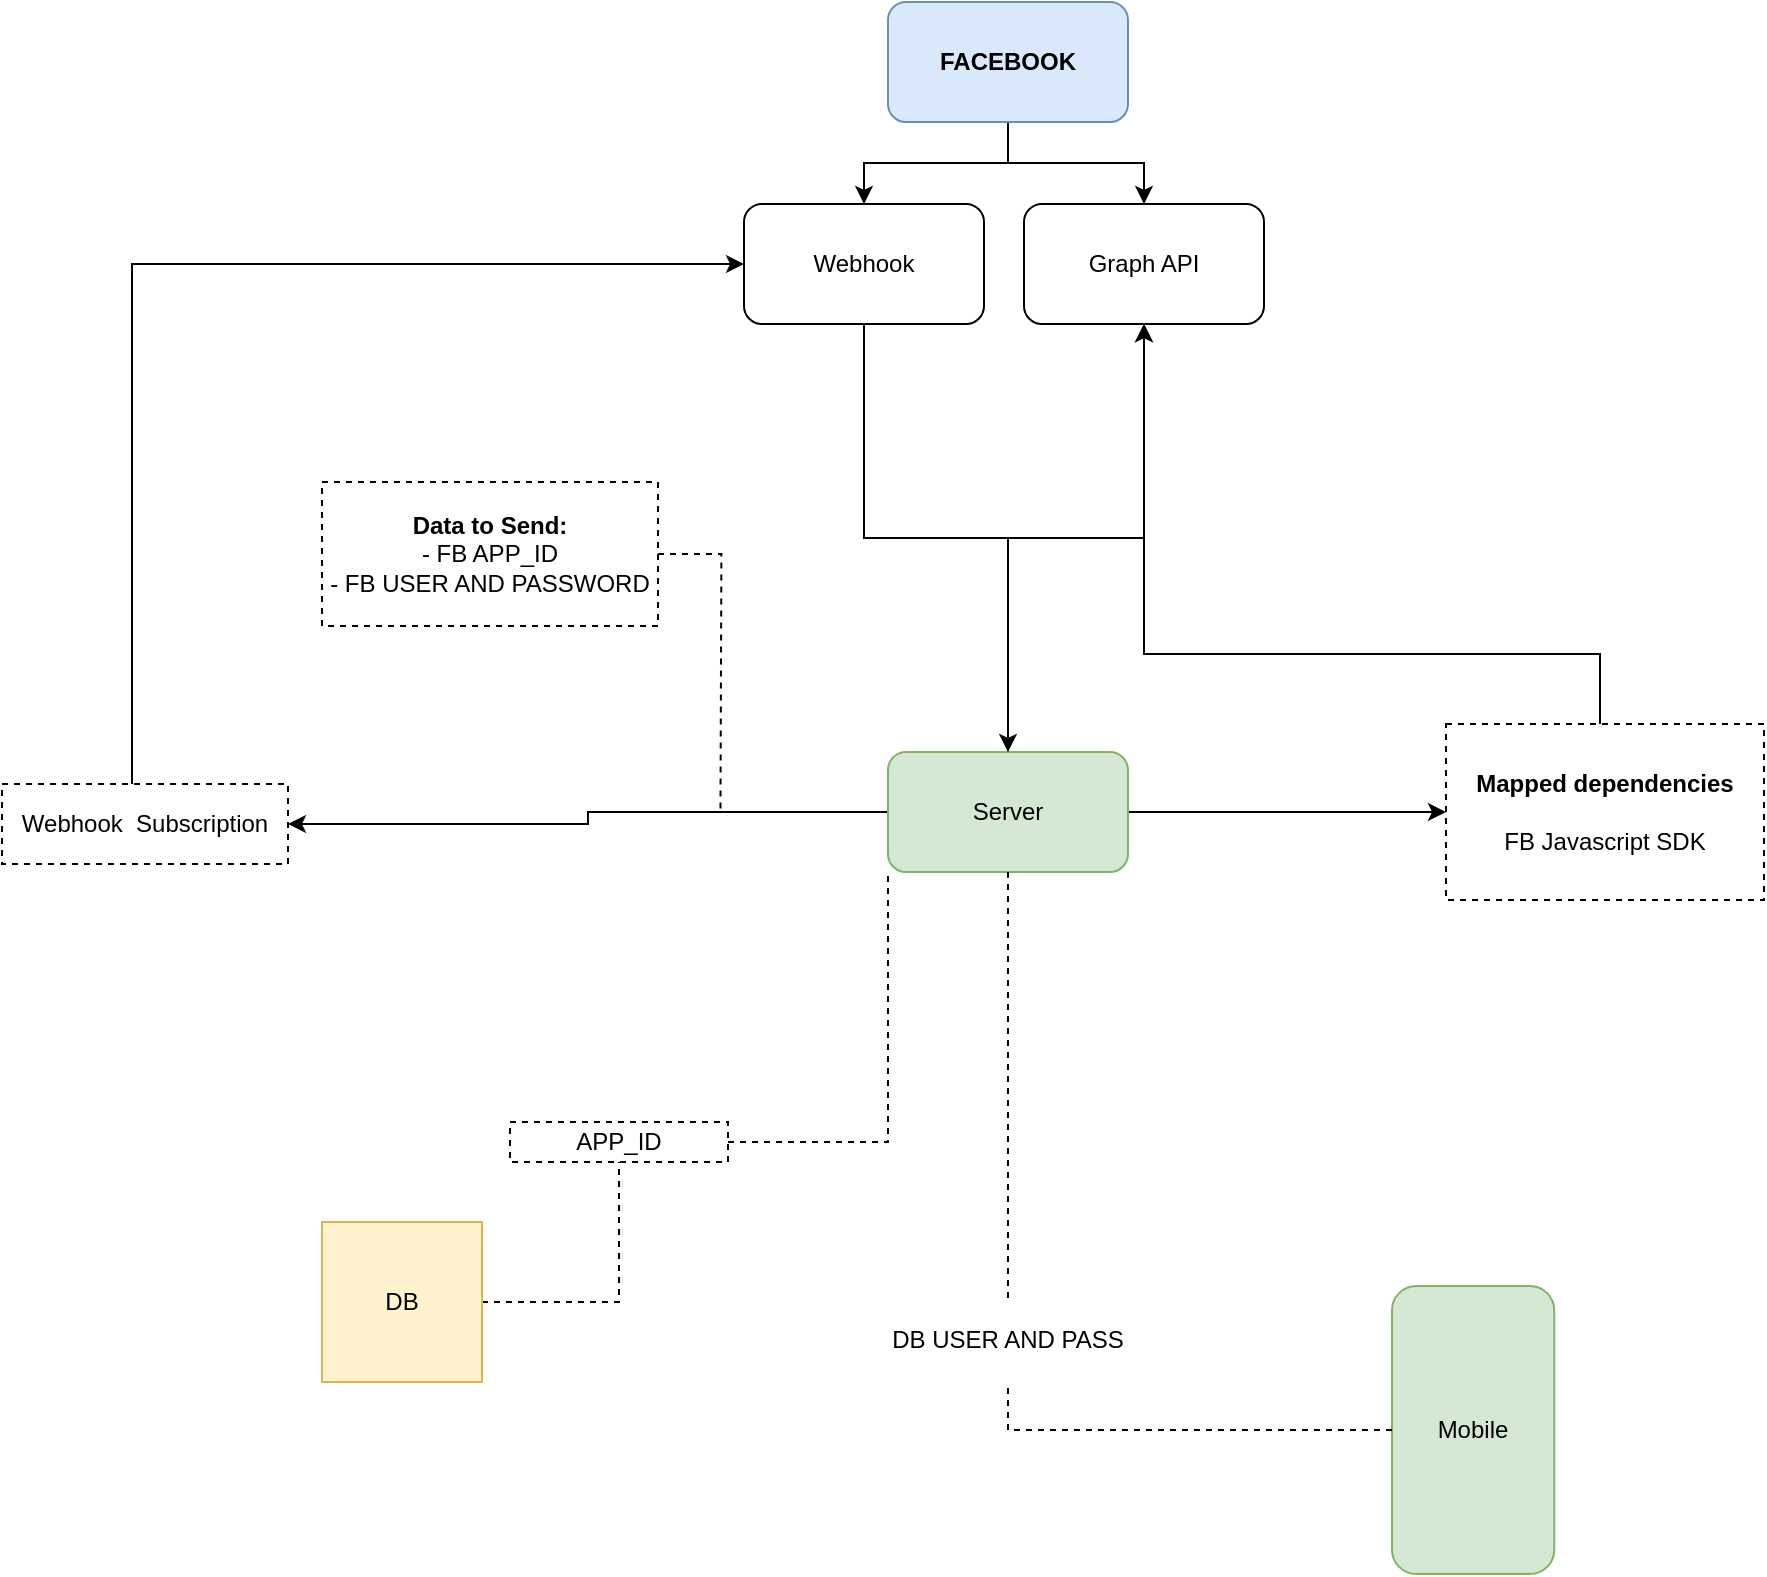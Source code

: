 <mxfile version="13.6.2" type="device"><diagram id="_-VgF3hxAM__iDS3MbLJ" name="Page-1"><mxGraphModel dx="1678" dy="948" grid="0" gridSize="10" guides="1" tooltips="1" connect="1" arrows="1" fold="1" page="0" pageScale="1" pageWidth="827" pageHeight="1169" math="0" shadow="0"><root><mxCell id="0"/><mxCell id="1" parent="0"/><mxCell id="6B_KPMw6zs4tT7cqcJ2r-8" style="edgeStyle=orthogonalEdgeStyle;rounded=0;orthogonalLoop=1;jettySize=auto;html=1;entryX=0.5;entryY=1;entryDx=0;entryDy=0;" edge="1" parent="1" source="6B_KPMw6zs4tT7cqcJ2r-1" target="6B_KPMw6zs4tT7cqcJ2r-5"><mxGeometry relative="1" as="geometry"/></mxCell><mxCell id="6B_KPMw6zs4tT7cqcJ2r-10" style="edgeStyle=orthogonalEdgeStyle;rounded=0;orthogonalLoop=1;jettySize=auto;html=1;entryX=0;entryY=0.5;entryDx=0;entryDy=0;" edge="1" parent="1" source="6B_KPMw6zs4tT7cqcJ2r-1" target="6B_KPMw6zs4tT7cqcJ2r-9"><mxGeometry relative="1" as="geometry"/></mxCell><mxCell id="6B_KPMw6zs4tT7cqcJ2r-18" style="edgeStyle=orthogonalEdgeStyle;rounded=0;orthogonalLoop=1;jettySize=auto;html=1;entryX=1;entryY=0.5;entryDx=0;entryDy=0;" edge="1" parent="1" source="6B_KPMw6zs4tT7cqcJ2r-1" target="6B_KPMw6zs4tT7cqcJ2r-17"><mxGeometry relative="1" as="geometry"/></mxCell><mxCell id="6B_KPMw6zs4tT7cqcJ2r-1" value="Server" style="rounded=1;whiteSpace=wrap;html=1;fillColor=#d5e8d4;strokeColor=#82b366;" vertex="1" parent="1"><mxGeometry x="233.99" y="664" width="120" height="60" as="geometry"/></mxCell><mxCell id="6B_KPMw6zs4tT7cqcJ2r-28" style="edgeStyle=orthogonalEdgeStyle;rounded=0;orthogonalLoop=1;jettySize=auto;html=1;entryX=0.5;entryY=1;entryDx=0;entryDy=0;dashed=1;endArrow=none;endFill=0;" edge="1" parent="1" source="6B_KPMw6zs4tT7cqcJ2r-29" target="6B_KPMw6zs4tT7cqcJ2r-1"><mxGeometry relative="1" as="geometry"/></mxCell><mxCell id="6B_KPMw6zs4tT7cqcJ2r-2" value="Mobile" style="rounded=1;whiteSpace=wrap;html=1;fillColor=#d5e8d4;strokeColor=#82b366;" vertex="1" parent="1"><mxGeometry x="486" y="931" width="81.13" height="144" as="geometry"/></mxCell><mxCell id="6B_KPMw6zs4tT7cqcJ2r-15" style="edgeStyle=orthogonalEdgeStyle;rounded=0;orthogonalLoop=1;jettySize=auto;html=1;entryX=0.5;entryY=0;entryDx=0;entryDy=0;" edge="1" parent="1" source="6B_KPMw6zs4tT7cqcJ2r-3" target="6B_KPMw6zs4tT7cqcJ2r-4"><mxGeometry relative="1" as="geometry"/></mxCell><mxCell id="6B_KPMw6zs4tT7cqcJ2r-16" style="edgeStyle=orthogonalEdgeStyle;rounded=0;orthogonalLoop=1;jettySize=auto;html=1;entryX=0.5;entryY=0;entryDx=0;entryDy=0;" edge="1" parent="1" source="6B_KPMw6zs4tT7cqcJ2r-3" target="6B_KPMw6zs4tT7cqcJ2r-5"><mxGeometry relative="1" as="geometry"/></mxCell><mxCell id="6B_KPMw6zs4tT7cqcJ2r-3" value="FACEBOOK" style="rounded=1;whiteSpace=wrap;html=1;fontStyle=1;fillColor=#dae8fc;strokeColor=#6c8ebf;" vertex="1" parent="1"><mxGeometry x="233.99" y="289" width="120" height="60" as="geometry"/></mxCell><mxCell id="6B_KPMw6zs4tT7cqcJ2r-7" style="edgeStyle=orthogonalEdgeStyle;rounded=0;orthogonalLoop=1;jettySize=auto;html=1;" edge="1" parent="1" source="6B_KPMw6zs4tT7cqcJ2r-4" target="6B_KPMw6zs4tT7cqcJ2r-1"><mxGeometry relative="1" as="geometry"/></mxCell><mxCell id="6B_KPMw6zs4tT7cqcJ2r-4" value="Webhook" style="rounded=1;whiteSpace=wrap;html=1;" vertex="1" parent="1"><mxGeometry x="162" y="390" width="120" height="60" as="geometry"/></mxCell><mxCell id="6B_KPMw6zs4tT7cqcJ2r-5" value="Graph API" style="rounded=1;whiteSpace=wrap;html=1;" vertex="1" parent="1"><mxGeometry x="302" y="390" width="120" height="60" as="geometry"/></mxCell><mxCell id="6B_KPMw6zs4tT7cqcJ2r-27" style="edgeStyle=orthogonalEdgeStyle;rounded=0;orthogonalLoop=1;jettySize=auto;html=1;entryX=0.5;entryY=1;entryDx=0;entryDy=0;dashed=1;endArrow=none;endFill=0;" edge="1" parent="1" source="6B_KPMw6zs4tT7cqcJ2r-6" target="6B_KPMw6zs4tT7cqcJ2r-24"><mxGeometry relative="1" as="geometry"/></mxCell><mxCell id="6B_KPMw6zs4tT7cqcJ2r-6" value="DB" style="whiteSpace=wrap;html=1;aspect=fixed;fillColor=#fff2cc;strokeColor=#d6b656;" vertex="1" parent="1"><mxGeometry x="-49" y="899" width="80" height="80" as="geometry"/></mxCell><mxCell id="6B_KPMw6zs4tT7cqcJ2r-11" style="edgeStyle=orthogonalEdgeStyle;rounded=0;orthogonalLoop=1;jettySize=auto;html=1;entryX=0.5;entryY=1;entryDx=0;entryDy=0;" edge="1" parent="1" source="6B_KPMw6zs4tT7cqcJ2r-9" target="6B_KPMw6zs4tT7cqcJ2r-5"><mxGeometry relative="1" as="geometry"><Array as="points"><mxPoint x="590" y="615"/><mxPoint x="362" y="615"/></Array></mxGeometry></mxCell><mxCell id="6B_KPMw6zs4tT7cqcJ2r-9" value="&lt;b&gt;Mapped dependencies&lt;br&gt;&lt;/b&gt;&lt;br&gt;FB Javascript SDK" style="text;html=1;fillColor=none;align=center;verticalAlign=middle;whiteSpace=wrap;rounded=0;strokeColor=#000000;dashed=1;" vertex="1" parent="1"><mxGeometry x="513" y="650" width="159" height="88" as="geometry"/></mxCell><mxCell id="6B_KPMw6zs4tT7cqcJ2r-19" style="edgeStyle=orthogonalEdgeStyle;rounded=0;orthogonalLoop=1;jettySize=auto;html=1;entryX=0;entryY=0.5;entryDx=0;entryDy=0;" edge="1" parent="1" source="6B_KPMw6zs4tT7cqcJ2r-17" target="6B_KPMw6zs4tT7cqcJ2r-4"><mxGeometry relative="1" as="geometry"><Array as="points"><mxPoint x="-144" y="420"/></Array></mxGeometry></mxCell><mxCell id="6B_KPMw6zs4tT7cqcJ2r-17" value="Webhook&amp;nbsp; Subscription" style="text;html=1;fillColor=none;align=center;verticalAlign=middle;whiteSpace=wrap;rounded=0;dashed=1;strokeColor=#000000;" vertex="1" parent="1"><mxGeometry x="-209" y="680" width="143" height="40" as="geometry"/></mxCell><mxCell id="6B_KPMw6zs4tT7cqcJ2r-22" style="edgeStyle=orthogonalEdgeStyle;rounded=0;orthogonalLoop=1;jettySize=auto;html=1;dashed=1;endArrow=none;endFill=0;" edge="1" parent="1" source="6B_KPMw6zs4tT7cqcJ2r-20"><mxGeometry relative="1" as="geometry"><mxPoint x="150.235" y="694.353" as="targetPoint"/></mxGeometry></mxCell><mxCell id="6B_KPMw6zs4tT7cqcJ2r-20" value="&lt;b&gt;Data to Send:&lt;/b&gt;&lt;br&gt;- FB APP_ID&lt;br&gt;- FB USER AND PASSWORD" style="text;html=1;fillColor=none;align=center;verticalAlign=middle;whiteSpace=wrap;rounded=0;dashed=1;strokeColor=#000000;" vertex="1" parent="1"><mxGeometry x="-49" y="529" width="168" height="72" as="geometry"/></mxCell><mxCell id="6B_KPMw6zs4tT7cqcJ2r-31" style="edgeStyle=orthogonalEdgeStyle;rounded=0;orthogonalLoop=1;jettySize=auto;html=1;entryX=0;entryY=1;entryDx=0;entryDy=0;dashed=1;endArrow=none;endFill=0;" edge="1" parent="1" source="6B_KPMw6zs4tT7cqcJ2r-24" target="6B_KPMw6zs4tT7cqcJ2r-1"><mxGeometry relative="1" as="geometry"/></mxCell><mxCell id="6B_KPMw6zs4tT7cqcJ2r-24" value="APP_ID" style="text;html=1;fillColor=none;align=center;verticalAlign=middle;whiteSpace=wrap;rounded=0;dashed=1;strokeColor=#000000;" vertex="1" parent="1"><mxGeometry x="45" y="849" width="109" height="20" as="geometry"/></mxCell><mxCell id="6B_KPMw6zs4tT7cqcJ2r-29" value="DB USER AND PASS" style="text;html=1;strokeColor=none;fillColor=none;align=center;verticalAlign=middle;whiteSpace=wrap;rounded=0;dashed=1;" vertex="1" parent="1"><mxGeometry x="199.99" y="937" width="188" height="42" as="geometry"/></mxCell><mxCell id="6B_KPMw6zs4tT7cqcJ2r-30" style="edgeStyle=orthogonalEdgeStyle;rounded=0;orthogonalLoop=1;jettySize=auto;html=1;entryX=0.5;entryY=1;entryDx=0;entryDy=0;dashed=1;endArrow=none;endFill=0;" edge="1" parent="1" source="6B_KPMw6zs4tT7cqcJ2r-2" target="6B_KPMw6zs4tT7cqcJ2r-29"><mxGeometry relative="1" as="geometry"><mxPoint x="294" y="882" as="sourcePoint"/><mxPoint x="293.99" y="724" as="targetPoint"/></mxGeometry></mxCell></root></mxGraphModel></diagram></mxfile>